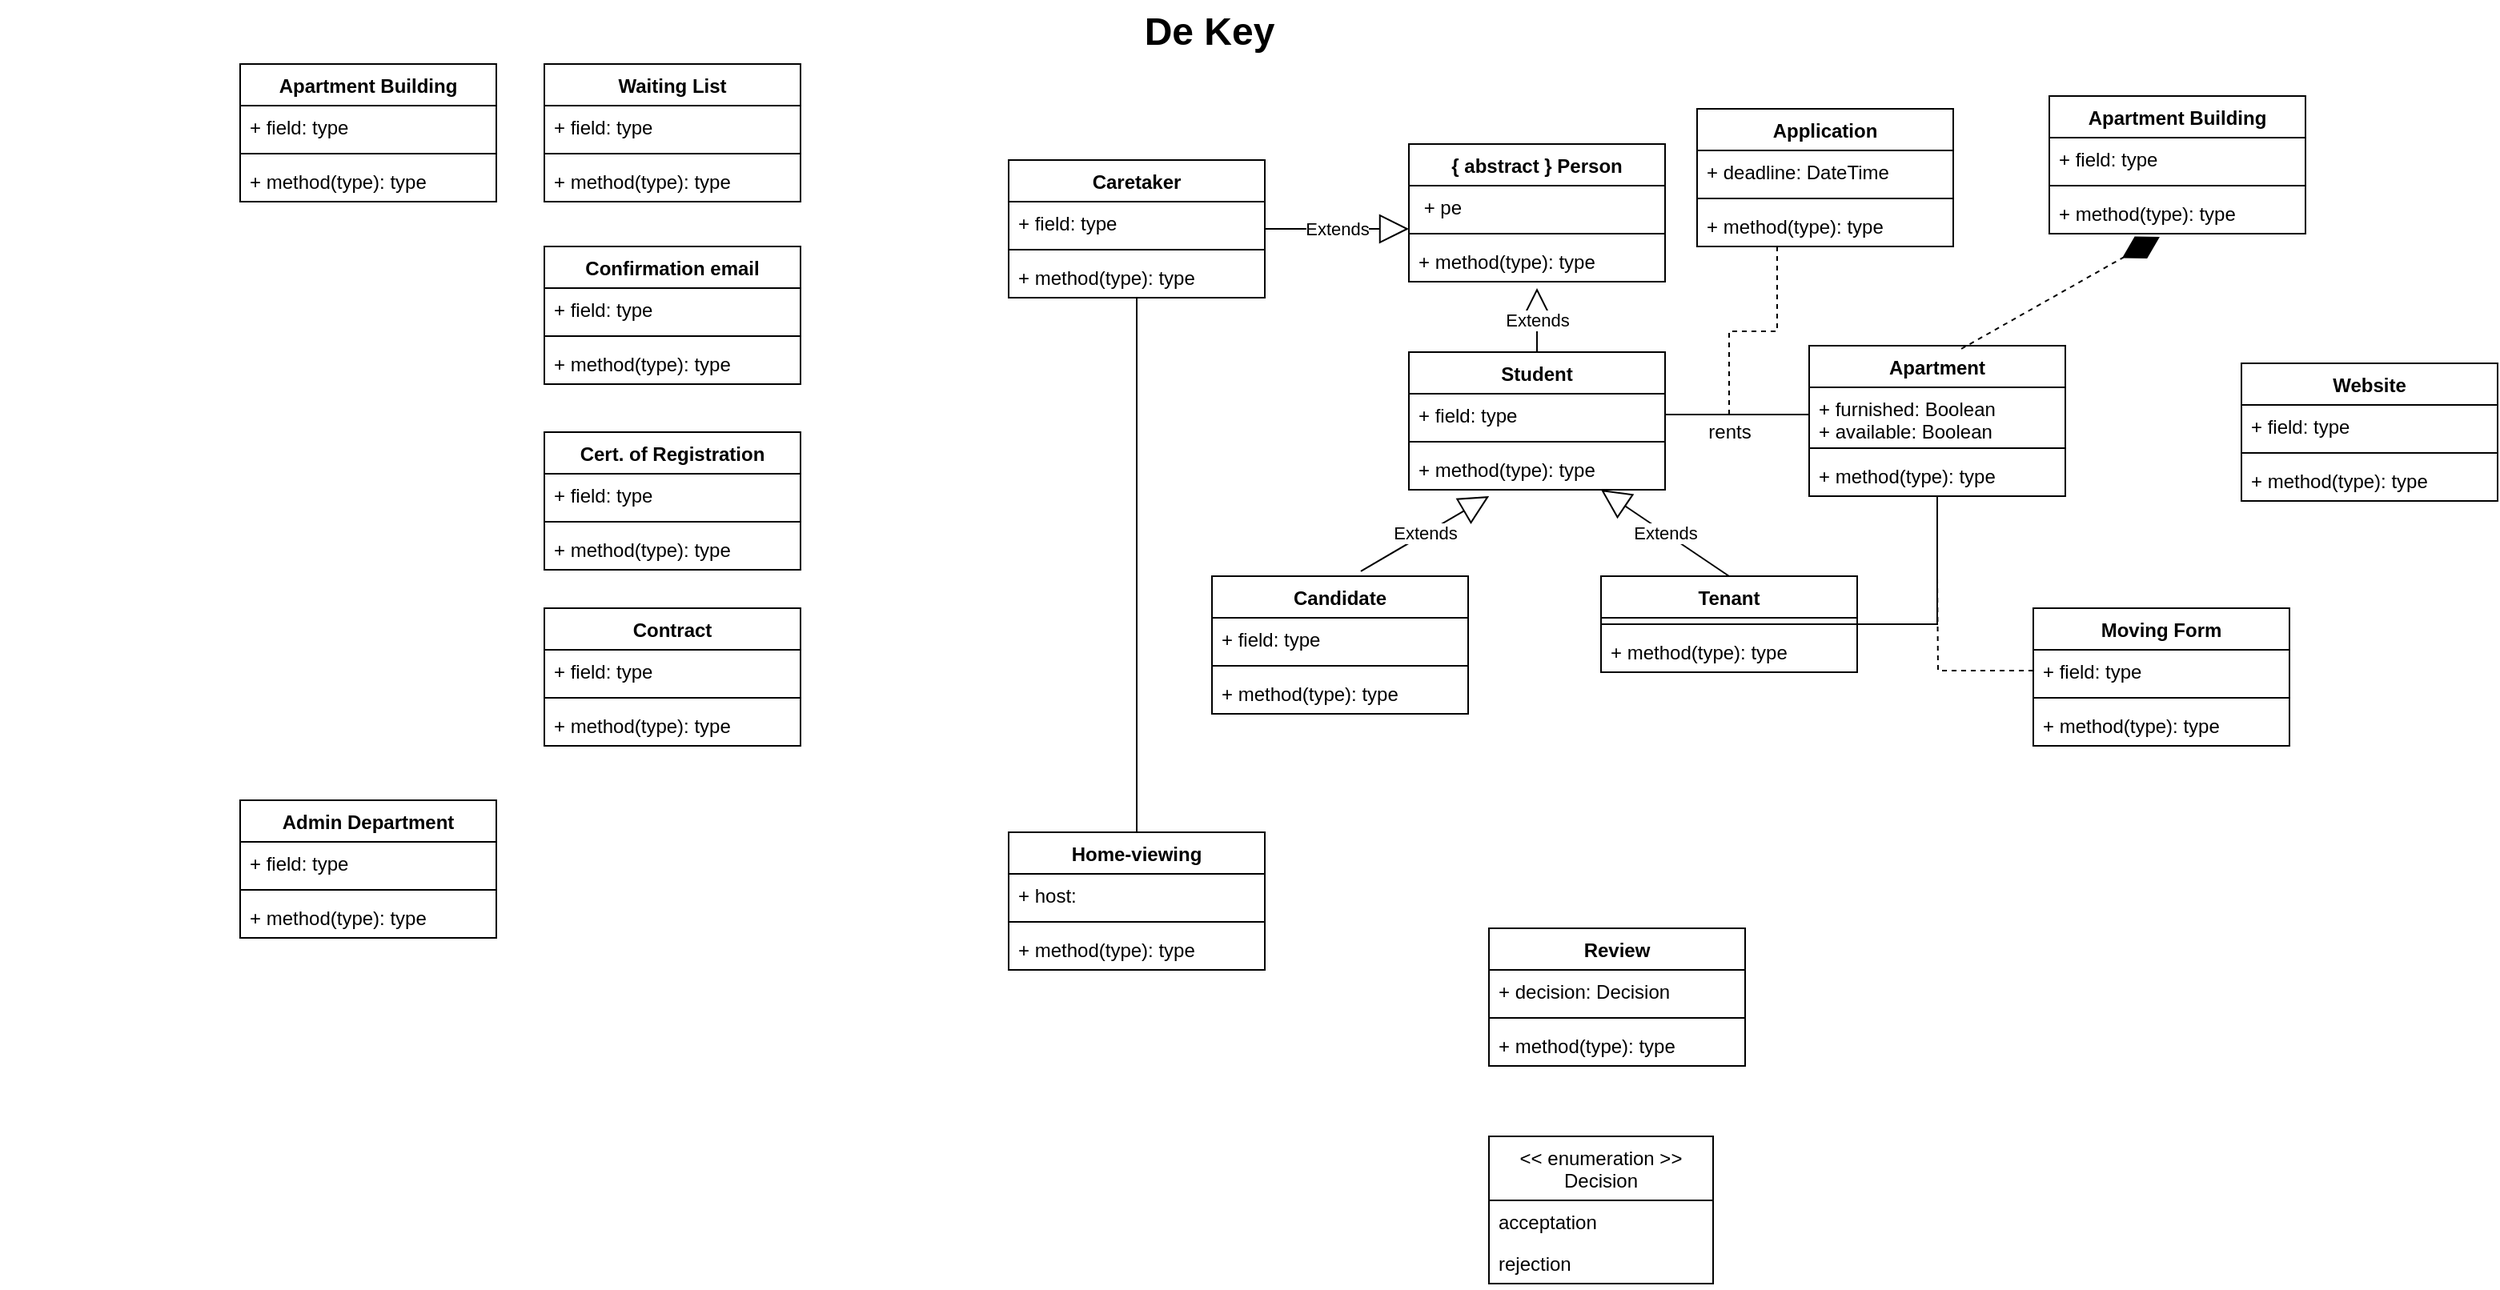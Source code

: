 <mxfile version="16.5.6" type="github">
  <diagram name="Page-1" id="929967ad-93f9-6ef4-fab6-5d389245f69c">
    <mxGraphModel dx="1350" dy="764" grid="1" gridSize="10" guides="1" tooltips="1" connect="1" arrows="1" fold="1" page="1" pageScale="1.5" pageWidth="1169" pageHeight="826" background="none" math="0" shadow="0">
      <root>
        <mxCell id="0" style=";html=1;" />
        <mxCell id="1" style=";html=1;" parent="0" />
        <mxCell id="1672d66443f91eb5-23" value="De Key" style="text;strokeColor=none;fillColor=none;html=1;fontSize=24;fontStyle=1;verticalAlign=middle;align=center;" parent="1" vertex="1">
          <mxGeometry x="120" y="40" width="1510" height="40" as="geometry" />
        </mxCell>
        <mxCell id="bdAG7FjMVBAb1nlMK2Qh-1" value="Apartment Building" style="swimlane;fontStyle=1;align=center;verticalAlign=top;childLayout=stackLayout;horizontal=1;startSize=26;horizontalStack=0;resizeParent=1;resizeParentMax=0;resizeLast=0;collapsible=1;marginBottom=0;" parent="1" vertex="1">
          <mxGeometry x="270" y="80" width="160" height="86" as="geometry" />
        </mxCell>
        <mxCell id="bdAG7FjMVBAb1nlMK2Qh-2" value="+ field: type" style="text;strokeColor=none;fillColor=none;align=left;verticalAlign=top;spacingLeft=4;spacingRight=4;overflow=hidden;rotatable=0;points=[[0,0.5],[1,0.5]];portConstraint=eastwest;" parent="bdAG7FjMVBAb1nlMK2Qh-1" vertex="1">
          <mxGeometry y="26" width="160" height="26" as="geometry" />
        </mxCell>
        <mxCell id="bdAG7FjMVBAb1nlMK2Qh-3" value="" style="line;strokeWidth=1;fillColor=none;align=left;verticalAlign=middle;spacingTop=-1;spacingLeft=3;spacingRight=3;rotatable=0;labelPosition=right;points=[];portConstraint=eastwest;" parent="bdAG7FjMVBAb1nlMK2Qh-1" vertex="1">
          <mxGeometry y="52" width="160" height="8" as="geometry" />
        </mxCell>
        <mxCell id="bdAG7FjMVBAb1nlMK2Qh-4" value="+ method(type): type" style="text;strokeColor=none;fillColor=none;align=left;verticalAlign=top;spacingLeft=4;spacingRight=4;overflow=hidden;rotatable=0;points=[[0,0.5],[1,0.5]];portConstraint=eastwest;" parent="bdAG7FjMVBAb1nlMK2Qh-1" vertex="1">
          <mxGeometry y="60" width="160" height="26" as="geometry" />
        </mxCell>
        <mxCell id="aL0a8O0HyVwf8DMYKESb-1" value="{ abstract } Person" style="swimlane;fontStyle=1;align=center;verticalAlign=top;childLayout=stackLayout;horizontal=1;startSize=26;horizontalStack=0;resizeParent=1;resizeParentMax=0;resizeLast=0;collapsible=1;marginBottom=0;" vertex="1" parent="1">
          <mxGeometry x="1000" y="130" width="160" height="86" as="geometry" />
        </mxCell>
        <mxCell id="aL0a8O0HyVwf8DMYKESb-2" value=" + pe" style="text;strokeColor=none;fillColor=none;align=left;verticalAlign=top;spacingLeft=4;spacingRight=4;overflow=hidden;rotatable=0;points=[[0,0.5],[1,0.5]];portConstraint=eastwest;" vertex="1" parent="aL0a8O0HyVwf8DMYKESb-1">
          <mxGeometry y="26" width="160" height="26" as="geometry" />
        </mxCell>
        <mxCell id="aL0a8O0HyVwf8DMYKESb-3" value="" style="line;strokeWidth=1;fillColor=none;align=left;verticalAlign=middle;spacingTop=-1;spacingLeft=3;spacingRight=3;rotatable=0;labelPosition=right;points=[];portConstraint=eastwest;" vertex="1" parent="aL0a8O0HyVwf8DMYKESb-1">
          <mxGeometry y="52" width="160" height="8" as="geometry" />
        </mxCell>
        <mxCell id="aL0a8O0HyVwf8DMYKESb-4" value="+ method(type): type" style="text;strokeColor=none;fillColor=none;align=left;verticalAlign=top;spacingLeft=4;spacingRight=4;overflow=hidden;rotatable=0;points=[[0,0.5],[1,0.5]];portConstraint=eastwest;" vertex="1" parent="aL0a8O0HyVwf8DMYKESb-1">
          <mxGeometry y="60" width="160" height="26" as="geometry" />
        </mxCell>
        <mxCell id="bdAG7FjMVBAb1nlMK2Qh-5" value="Apartment" style="swimlane;fontStyle=1;align=center;verticalAlign=top;childLayout=stackLayout;horizontal=1;startSize=26;horizontalStack=0;resizeParent=1;resizeParentMax=0;resizeLast=0;collapsible=1;marginBottom=0;" vertex="1" parent="1">
          <mxGeometry x="1250" y="256" width="160" height="94" as="geometry" />
        </mxCell>
        <mxCell id="bdAG7FjMVBAb1nlMK2Qh-6" value="+ furnished: Boolean&#xa;+ available: Boolean&#xa;" style="text;strokeColor=none;fillColor=none;align=left;verticalAlign=top;spacingLeft=4;spacingRight=4;overflow=hidden;rotatable=0;points=[[0,0.5],[1,0.5]];portConstraint=eastwest;" vertex="1" parent="bdAG7FjMVBAb1nlMK2Qh-5">
          <mxGeometry y="26" width="160" height="34" as="geometry" />
        </mxCell>
        <mxCell id="bdAG7FjMVBAb1nlMK2Qh-7" value="" style="line;strokeWidth=1;fillColor=none;align=left;verticalAlign=middle;spacingTop=-1;spacingLeft=3;spacingRight=3;rotatable=0;labelPosition=right;points=[];portConstraint=eastwest;" vertex="1" parent="bdAG7FjMVBAb1nlMK2Qh-5">
          <mxGeometry y="60" width="160" height="8" as="geometry" />
        </mxCell>
        <mxCell id="bdAG7FjMVBAb1nlMK2Qh-8" value="+ method(type): type" style="text;strokeColor=none;fillColor=none;align=left;verticalAlign=top;spacingLeft=4;spacingRight=4;overflow=hidden;rotatable=0;points=[[0,0.5],[1,0.5]];portConstraint=eastwest;" vertex="1" parent="bdAG7FjMVBAb1nlMK2Qh-5">
          <mxGeometry y="68" width="160" height="26" as="geometry" />
        </mxCell>
        <mxCell id="aL0a8O0HyVwf8DMYKESb-5" value="Student" style="swimlane;fontStyle=1;align=center;verticalAlign=top;childLayout=stackLayout;horizontal=1;startSize=26;horizontalStack=0;resizeParent=1;resizeParentMax=0;resizeLast=0;collapsible=1;marginBottom=0;" vertex="1" parent="1">
          <mxGeometry x="1000" y="260" width="160" height="86" as="geometry" />
        </mxCell>
        <mxCell id="aL0a8O0HyVwf8DMYKESb-6" value="+ field: type" style="text;strokeColor=none;fillColor=none;align=left;verticalAlign=top;spacingLeft=4;spacingRight=4;overflow=hidden;rotatable=0;points=[[0,0.5],[1,0.5]];portConstraint=eastwest;" vertex="1" parent="aL0a8O0HyVwf8DMYKESb-5">
          <mxGeometry y="26" width="160" height="26" as="geometry" />
        </mxCell>
        <mxCell id="aL0a8O0HyVwf8DMYKESb-7" value="" style="line;strokeWidth=1;fillColor=none;align=left;verticalAlign=middle;spacingTop=-1;spacingLeft=3;spacingRight=3;rotatable=0;labelPosition=right;points=[];portConstraint=eastwest;" vertex="1" parent="aL0a8O0HyVwf8DMYKESb-5">
          <mxGeometry y="52" width="160" height="8" as="geometry" />
        </mxCell>
        <mxCell id="aL0a8O0HyVwf8DMYKESb-8" value="+ method(type): type" style="text;strokeColor=none;fillColor=none;align=left;verticalAlign=top;spacingLeft=4;spacingRight=4;overflow=hidden;rotatable=0;points=[[0,0.5],[1,0.5]];portConstraint=eastwest;" vertex="1" parent="aL0a8O0HyVwf8DMYKESb-5">
          <mxGeometry y="60" width="160" height="26" as="geometry" />
        </mxCell>
        <mxCell id="bdAG7FjMVBAb1nlMK2Qh-9" value="Website" style="swimlane;fontStyle=1;align=center;verticalAlign=top;childLayout=stackLayout;horizontal=1;startSize=26;horizontalStack=0;resizeParent=1;resizeParentMax=0;resizeLast=0;collapsible=1;marginBottom=0;" vertex="1" parent="1">
          <mxGeometry x="1520" y="267" width="160" height="86" as="geometry" />
        </mxCell>
        <mxCell id="bdAG7FjMVBAb1nlMK2Qh-10" value="+ field: type" style="text;strokeColor=none;fillColor=none;align=left;verticalAlign=top;spacingLeft=4;spacingRight=4;overflow=hidden;rotatable=0;points=[[0,0.5],[1,0.5]];portConstraint=eastwest;" vertex="1" parent="bdAG7FjMVBAb1nlMK2Qh-9">
          <mxGeometry y="26" width="160" height="26" as="geometry" />
        </mxCell>
        <mxCell id="bdAG7FjMVBAb1nlMK2Qh-11" value="" style="line;strokeWidth=1;fillColor=none;align=left;verticalAlign=middle;spacingTop=-1;spacingLeft=3;spacingRight=3;rotatable=0;labelPosition=right;points=[];portConstraint=eastwest;" vertex="1" parent="bdAG7FjMVBAb1nlMK2Qh-9">
          <mxGeometry y="52" width="160" height="8" as="geometry" />
        </mxCell>
        <mxCell id="bdAG7FjMVBAb1nlMK2Qh-12" value="+ method(type): type" style="text;strokeColor=none;fillColor=none;align=left;verticalAlign=top;spacingLeft=4;spacingRight=4;overflow=hidden;rotatable=0;points=[[0,0.5],[1,0.5]];portConstraint=eastwest;" vertex="1" parent="bdAG7FjMVBAb1nlMK2Qh-9">
          <mxGeometry y="60" width="160" height="26" as="geometry" />
        </mxCell>
        <mxCell id="aL0a8O0HyVwf8DMYKESb-9" value="Candidate" style="swimlane;fontStyle=1;align=center;verticalAlign=top;childLayout=stackLayout;horizontal=1;startSize=26;horizontalStack=0;resizeParent=1;resizeParentMax=0;resizeLast=0;collapsible=1;marginBottom=0;" vertex="1" parent="1">
          <mxGeometry x="877" y="400" width="160" height="86" as="geometry" />
        </mxCell>
        <mxCell id="aL0a8O0HyVwf8DMYKESb-10" value="+ field: type" style="text;strokeColor=none;fillColor=none;align=left;verticalAlign=top;spacingLeft=4;spacingRight=4;overflow=hidden;rotatable=0;points=[[0,0.5],[1,0.5]];portConstraint=eastwest;" vertex="1" parent="aL0a8O0HyVwf8DMYKESb-9">
          <mxGeometry y="26" width="160" height="26" as="geometry" />
        </mxCell>
        <mxCell id="aL0a8O0HyVwf8DMYKESb-11" value="" style="line;strokeWidth=1;fillColor=none;align=left;verticalAlign=middle;spacingTop=-1;spacingLeft=3;spacingRight=3;rotatable=0;labelPosition=right;points=[];portConstraint=eastwest;" vertex="1" parent="aL0a8O0HyVwf8DMYKESb-9">
          <mxGeometry y="52" width="160" height="8" as="geometry" />
        </mxCell>
        <mxCell id="aL0a8O0HyVwf8DMYKESb-12" value="+ method(type): type" style="text;strokeColor=none;fillColor=none;align=left;verticalAlign=top;spacingLeft=4;spacingRight=4;overflow=hidden;rotatable=0;points=[[0,0.5],[1,0.5]];portConstraint=eastwest;" vertex="1" parent="aL0a8O0HyVwf8DMYKESb-9">
          <mxGeometry y="60" width="160" height="26" as="geometry" />
        </mxCell>
        <mxCell id="bdAG7FjMVBAb1nlMK2Qh-15" value="Moving Form" style="swimlane;fontStyle=1;align=center;verticalAlign=top;childLayout=stackLayout;horizontal=1;startSize=26;horizontalStack=0;resizeParent=1;resizeParentMax=0;resizeLast=0;collapsible=1;marginBottom=0;" vertex="1" parent="1">
          <mxGeometry x="1390" y="420" width="160" height="86" as="geometry" />
        </mxCell>
        <mxCell id="bdAG7FjMVBAb1nlMK2Qh-16" value="+ field: type" style="text;strokeColor=none;fillColor=none;align=left;verticalAlign=top;spacingLeft=4;spacingRight=4;overflow=hidden;rotatable=0;points=[[0,0.5],[1,0.5]];portConstraint=eastwest;" vertex="1" parent="bdAG7FjMVBAb1nlMK2Qh-15">
          <mxGeometry y="26" width="160" height="26" as="geometry" />
        </mxCell>
        <mxCell id="bdAG7FjMVBAb1nlMK2Qh-17" value="" style="line;strokeWidth=1;fillColor=none;align=left;verticalAlign=middle;spacingTop=-1;spacingLeft=3;spacingRight=3;rotatable=0;labelPosition=right;points=[];portConstraint=eastwest;" vertex="1" parent="bdAG7FjMVBAb1nlMK2Qh-15">
          <mxGeometry y="52" width="160" height="8" as="geometry" />
        </mxCell>
        <mxCell id="bdAG7FjMVBAb1nlMK2Qh-18" value="+ method(type): type" style="text;strokeColor=none;fillColor=none;align=left;verticalAlign=top;spacingLeft=4;spacingRight=4;overflow=hidden;rotatable=0;points=[[0,0.5],[1,0.5]];portConstraint=eastwest;" vertex="1" parent="bdAG7FjMVBAb1nlMK2Qh-15">
          <mxGeometry y="60" width="160" height="26" as="geometry" />
        </mxCell>
        <mxCell id="aL0a8O0HyVwf8DMYKESb-37" style="edgeStyle=orthogonalEdgeStyle;rounded=0;orthogonalLoop=1;jettySize=auto;html=1;exitX=1;exitY=0.5;exitDx=0;exitDy=0;entryX=0.5;entryY=1;entryDx=0;entryDy=0;endArrow=none;endFill=0;" edge="1" parent="1" source="aL0a8O0HyVwf8DMYKESb-13" target="bdAG7FjMVBAb1nlMK2Qh-5">
          <mxGeometry relative="1" as="geometry" />
        </mxCell>
        <mxCell id="aL0a8O0HyVwf8DMYKESb-13" value="Tenant" style="swimlane;fontStyle=1;align=center;verticalAlign=top;childLayout=stackLayout;horizontal=1;startSize=26;horizontalStack=0;resizeParent=1;resizeParentMax=0;resizeLast=0;collapsible=1;marginBottom=0;" vertex="1" parent="1">
          <mxGeometry x="1120" y="400" width="160" height="60" as="geometry" />
        </mxCell>
        <mxCell id="aL0a8O0HyVwf8DMYKESb-15" value="" style="line;strokeWidth=1;fillColor=none;align=left;verticalAlign=middle;spacingTop=-1;spacingLeft=3;spacingRight=3;rotatable=0;labelPosition=right;points=[];portConstraint=eastwest;" vertex="1" parent="aL0a8O0HyVwf8DMYKESb-13">
          <mxGeometry y="26" width="160" height="8" as="geometry" />
        </mxCell>
        <mxCell id="aL0a8O0HyVwf8DMYKESb-16" value="+ method(type): type" style="text;strokeColor=none;fillColor=none;align=left;verticalAlign=top;spacingLeft=4;spacingRight=4;overflow=hidden;rotatable=0;points=[[0,0.5],[1,0.5]];portConstraint=eastwest;" vertex="1" parent="aL0a8O0HyVwf8DMYKESb-13">
          <mxGeometry y="34" width="160" height="26" as="geometry" />
        </mxCell>
        <mxCell id="bdAG7FjMVBAb1nlMK2Qh-19" value="Admin Department" style="swimlane;fontStyle=1;align=center;verticalAlign=top;childLayout=stackLayout;horizontal=1;startSize=26;horizontalStack=0;resizeParent=1;resizeParentMax=0;resizeLast=0;collapsible=1;marginBottom=0;" vertex="1" parent="1">
          <mxGeometry x="270" y="540" width="160" height="86" as="geometry" />
        </mxCell>
        <mxCell id="bdAG7FjMVBAb1nlMK2Qh-20" value="+ field: type" style="text;strokeColor=none;fillColor=none;align=left;verticalAlign=top;spacingLeft=4;spacingRight=4;overflow=hidden;rotatable=0;points=[[0,0.5],[1,0.5]];portConstraint=eastwest;" vertex="1" parent="bdAG7FjMVBAb1nlMK2Qh-19">
          <mxGeometry y="26" width="160" height="26" as="geometry" />
        </mxCell>
        <mxCell id="bdAG7FjMVBAb1nlMK2Qh-21" value="" style="line;strokeWidth=1;fillColor=none;align=left;verticalAlign=middle;spacingTop=-1;spacingLeft=3;spacingRight=3;rotatable=0;labelPosition=right;points=[];portConstraint=eastwest;" vertex="1" parent="bdAG7FjMVBAb1nlMK2Qh-19">
          <mxGeometry y="52" width="160" height="8" as="geometry" />
        </mxCell>
        <mxCell id="bdAG7FjMVBAb1nlMK2Qh-22" value="+ method(type): type" style="text;strokeColor=none;fillColor=none;align=left;verticalAlign=top;spacingLeft=4;spacingRight=4;overflow=hidden;rotatable=0;points=[[0,0.5],[1,0.5]];portConstraint=eastwest;" vertex="1" parent="bdAG7FjMVBAb1nlMK2Qh-19">
          <mxGeometry y="60" width="160" height="26" as="geometry" />
        </mxCell>
        <mxCell id="aL0a8O0HyVwf8DMYKESb-17" value="Caretaker" style="swimlane;fontStyle=1;align=center;verticalAlign=top;childLayout=stackLayout;horizontal=1;startSize=26;horizontalStack=0;resizeParent=1;resizeParentMax=0;resizeLast=0;collapsible=1;marginBottom=0;" vertex="1" parent="1">
          <mxGeometry x="750" y="140" width="160" height="86" as="geometry" />
        </mxCell>
        <mxCell id="aL0a8O0HyVwf8DMYKESb-18" value="+ field: type" style="text;strokeColor=none;fillColor=none;align=left;verticalAlign=top;spacingLeft=4;spacingRight=4;overflow=hidden;rotatable=0;points=[[0,0.5],[1,0.5]];portConstraint=eastwest;" vertex="1" parent="aL0a8O0HyVwf8DMYKESb-17">
          <mxGeometry y="26" width="160" height="26" as="geometry" />
        </mxCell>
        <mxCell id="aL0a8O0HyVwf8DMYKESb-19" value="" style="line;strokeWidth=1;fillColor=none;align=left;verticalAlign=middle;spacingTop=-1;spacingLeft=3;spacingRight=3;rotatable=0;labelPosition=right;points=[];portConstraint=eastwest;" vertex="1" parent="aL0a8O0HyVwf8DMYKESb-17">
          <mxGeometry y="52" width="160" height="8" as="geometry" />
        </mxCell>
        <mxCell id="aL0a8O0HyVwf8DMYKESb-20" value="+ method(type): type" style="text;strokeColor=none;fillColor=none;align=left;verticalAlign=top;spacingLeft=4;spacingRight=4;overflow=hidden;rotatable=0;points=[[0,0.5],[1,0.5]];portConstraint=eastwest;" vertex="1" parent="aL0a8O0HyVwf8DMYKESb-17">
          <mxGeometry y="60" width="160" height="26" as="geometry" />
        </mxCell>
        <mxCell id="aL0a8O0HyVwf8DMYKESb-34" style="edgeStyle=orthogonalEdgeStyle;rounded=0;orthogonalLoop=1;jettySize=auto;html=1;exitX=0.5;exitY=1;exitDx=0;exitDy=0;endArrow=none;endFill=0;dashed=1;" edge="1" parent="1" source="bdAG7FjMVBAb1nlMK2Qh-23">
          <mxGeometry relative="1" as="geometry">
            <mxPoint x="1200" y="300" as="targetPoint" />
            <Array as="points">
              <mxPoint x="1230" y="194" />
              <mxPoint x="1230" y="247" />
              <mxPoint x="1200" y="247" />
            </Array>
          </mxGeometry>
        </mxCell>
        <mxCell id="bdAG7FjMVBAb1nlMK2Qh-23" value="Application" style="swimlane;fontStyle=1;align=center;verticalAlign=top;childLayout=stackLayout;horizontal=1;startSize=26;horizontalStack=0;resizeParent=1;resizeParentMax=0;resizeLast=0;collapsible=1;marginBottom=0;" vertex="1" parent="1">
          <mxGeometry x="1180" y="108" width="160" height="86" as="geometry" />
        </mxCell>
        <mxCell id="bdAG7FjMVBAb1nlMK2Qh-24" value="+ deadline: DateTime" style="text;strokeColor=none;fillColor=none;align=left;verticalAlign=top;spacingLeft=4;spacingRight=4;overflow=hidden;rotatable=0;points=[[0,0.5],[1,0.5]];portConstraint=eastwest;" vertex="1" parent="bdAG7FjMVBAb1nlMK2Qh-23">
          <mxGeometry y="26" width="160" height="26" as="geometry" />
        </mxCell>
        <mxCell id="bdAG7FjMVBAb1nlMK2Qh-25" value="" style="line;strokeWidth=1;fillColor=none;align=left;verticalAlign=middle;spacingTop=-1;spacingLeft=3;spacingRight=3;rotatable=0;labelPosition=right;points=[];portConstraint=eastwest;" vertex="1" parent="bdAG7FjMVBAb1nlMK2Qh-23">
          <mxGeometry y="52" width="160" height="8" as="geometry" />
        </mxCell>
        <mxCell id="bdAG7FjMVBAb1nlMK2Qh-26" value="+ method(type): type" style="text;strokeColor=none;fillColor=none;align=left;verticalAlign=top;spacingLeft=4;spacingRight=4;overflow=hidden;rotatable=0;points=[[0,0.5],[1,0.5]];portConstraint=eastwest;" vertex="1" parent="bdAG7FjMVBAb1nlMK2Qh-23">
          <mxGeometry y="60" width="160" height="26" as="geometry" />
        </mxCell>
        <mxCell id="aL0a8O0HyVwf8DMYKESb-22" value="Extends" style="endArrow=block;endSize=16;endFill=0;html=1;rounded=0;exitX=1;exitY=0.5;exitDx=0;exitDy=0;" edge="1" parent="1" source="aL0a8O0HyVwf8DMYKESb-17">
          <mxGeometry width="160" relative="1" as="geometry">
            <mxPoint x="1260" y="290" as="sourcePoint" />
            <mxPoint x="1000" y="183" as="targetPoint" />
          </mxGeometry>
        </mxCell>
        <mxCell id="bdAG7FjMVBAb1nlMK2Qh-27" value="Apartment Building" style="swimlane;fontStyle=1;align=center;verticalAlign=top;childLayout=stackLayout;horizontal=1;startSize=26;horizontalStack=0;resizeParent=1;resizeParentMax=0;resizeLast=0;collapsible=1;marginBottom=0;" vertex="1" parent="1">
          <mxGeometry x="1400" y="100" width="160" height="86" as="geometry" />
        </mxCell>
        <mxCell id="bdAG7FjMVBAb1nlMK2Qh-28" value="+ field: type" style="text;strokeColor=none;fillColor=none;align=left;verticalAlign=top;spacingLeft=4;spacingRight=4;overflow=hidden;rotatable=0;points=[[0,0.5],[1,0.5]];portConstraint=eastwest;" vertex="1" parent="bdAG7FjMVBAb1nlMK2Qh-27">
          <mxGeometry y="26" width="160" height="26" as="geometry" />
        </mxCell>
        <mxCell id="bdAG7FjMVBAb1nlMK2Qh-29" value="" style="line;strokeWidth=1;fillColor=none;align=left;verticalAlign=middle;spacingTop=-1;spacingLeft=3;spacingRight=3;rotatable=0;labelPosition=right;points=[];portConstraint=eastwest;" vertex="1" parent="bdAG7FjMVBAb1nlMK2Qh-27">
          <mxGeometry y="52" width="160" height="8" as="geometry" />
        </mxCell>
        <mxCell id="bdAG7FjMVBAb1nlMK2Qh-30" value="+ method(type): type" style="text;strokeColor=none;fillColor=none;align=left;verticalAlign=top;spacingLeft=4;spacingRight=4;overflow=hidden;rotatable=0;points=[[0,0.5],[1,0.5]];portConstraint=eastwest;" vertex="1" parent="bdAG7FjMVBAb1nlMK2Qh-27">
          <mxGeometry y="60" width="160" height="26" as="geometry" />
        </mxCell>
        <mxCell id="aL0a8O0HyVwf8DMYKESb-23" value="Extends" style="endArrow=block;endSize=16;endFill=0;html=1;rounded=0;entryX=0.75;entryY=1;entryDx=0;entryDy=0;exitX=0.5;exitY=0;exitDx=0;exitDy=0;" edge="1" parent="1" source="aL0a8O0HyVwf8DMYKESb-13" target="aL0a8O0HyVwf8DMYKESb-5">
          <mxGeometry width="160" relative="1" as="geometry">
            <mxPoint x="1325.04" y="310.99" as="sourcePoint" />
            <mxPoint x="1210" y="310.002" as="targetPoint" />
          </mxGeometry>
        </mxCell>
        <mxCell id="aL0a8O0HyVwf8DMYKESb-39" style="edgeStyle=orthogonalEdgeStyle;rounded=0;orthogonalLoop=1;jettySize=auto;html=1;exitX=0.5;exitY=0;exitDx=0;exitDy=0;entryX=0.5;entryY=1;entryDx=0;entryDy=0;endArrow=none;endFill=0;" edge="1" parent="1" source="bdAG7FjMVBAb1nlMK2Qh-35" target="aL0a8O0HyVwf8DMYKESb-17">
          <mxGeometry relative="1" as="geometry" />
        </mxCell>
        <mxCell id="bdAG7FjMVBAb1nlMK2Qh-35" value="Home-viewing" style="swimlane;fontStyle=1;align=center;verticalAlign=top;childLayout=stackLayout;horizontal=1;startSize=26;horizontalStack=0;resizeParent=1;resizeParentMax=0;resizeLast=0;collapsible=1;marginBottom=0;" vertex="1" parent="1">
          <mxGeometry x="750" y="560" width="160" height="86" as="geometry" />
        </mxCell>
        <mxCell id="bdAG7FjMVBAb1nlMK2Qh-36" value="+ host: " style="text;strokeColor=none;fillColor=none;align=left;verticalAlign=top;spacingLeft=4;spacingRight=4;overflow=hidden;rotatable=0;points=[[0,0.5],[1,0.5]];portConstraint=eastwest;" vertex="1" parent="bdAG7FjMVBAb1nlMK2Qh-35">
          <mxGeometry y="26" width="160" height="26" as="geometry" />
        </mxCell>
        <mxCell id="bdAG7FjMVBAb1nlMK2Qh-37" value="" style="line;strokeWidth=1;fillColor=none;align=left;verticalAlign=middle;spacingTop=-1;spacingLeft=3;spacingRight=3;rotatable=0;labelPosition=right;points=[];portConstraint=eastwest;" vertex="1" parent="bdAG7FjMVBAb1nlMK2Qh-35">
          <mxGeometry y="52" width="160" height="8" as="geometry" />
        </mxCell>
        <mxCell id="bdAG7FjMVBAb1nlMK2Qh-38" value="+ method(type): type" style="text;strokeColor=none;fillColor=none;align=left;verticalAlign=top;spacingLeft=4;spacingRight=4;overflow=hidden;rotatable=0;points=[[0,0.5],[1,0.5]];portConstraint=eastwest;" vertex="1" parent="bdAG7FjMVBAb1nlMK2Qh-35">
          <mxGeometry y="60" width="160" height="26" as="geometry" />
        </mxCell>
        <mxCell id="aL0a8O0HyVwf8DMYKESb-24" value="Extends" style="endArrow=block;endSize=16;endFill=0;html=1;rounded=0;entryX=0.313;entryY=1.154;entryDx=0;entryDy=0;exitX=0.581;exitY=-0.035;exitDx=0;exitDy=0;entryPerimeter=0;exitPerimeter=0;" edge="1" parent="1" source="aL0a8O0HyVwf8DMYKESb-9" target="aL0a8O0HyVwf8DMYKESb-8">
          <mxGeometry width="160" relative="1" as="geometry">
            <mxPoint x="1140" y="424" as="sourcePoint" />
            <mxPoint x="1060" y="370" as="targetPoint" />
          </mxGeometry>
        </mxCell>
        <mxCell id="bdAG7FjMVBAb1nlMK2Qh-39" value="Review" style="swimlane;fontStyle=1;align=center;verticalAlign=top;childLayout=stackLayout;horizontal=1;startSize=26;horizontalStack=0;resizeParent=1;resizeParentMax=0;resizeLast=0;collapsible=1;marginBottom=0;" vertex="1" parent="1">
          <mxGeometry x="1050" y="620" width="160" height="86" as="geometry" />
        </mxCell>
        <mxCell id="bdAG7FjMVBAb1nlMK2Qh-40" value="+ decision: Decision" style="text;strokeColor=none;fillColor=none;align=left;verticalAlign=top;spacingLeft=4;spacingRight=4;overflow=hidden;rotatable=0;points=[[0,0.5],[1,0.5]];portConstraint=eastwest;" vertex="1" parent="bdAG7FjMVBAb1nlMK2Qh-39">
          <mxGeometry y="26" width="160" height="26" as="geometry" />
        </mxCell>
        <mxCell id="bdAG7FjMVBAb1nlMK2Qh-41" value="" style="line;strokeWidth=1;fillColor=none;align=left;verticalAlign=middle;spacingTop=-1;spacingLeft=3;spacingRight=3;rotatable=0;labelPosition=right;points=[];portConstraint=eastwest;" vertex="1" parent="bdAG7FjMVBAb1nlMK2Qh-39">
          <mxGeometry y="52" width="160" height="8" as="geometry" />
        </mxCell>
        <mxCell id="bdAG7FjMVBAb1nlMK2Qh-42" value="+ method(type): type" style="text;strokeColor=none;fillColor=none;align=left;verticalAlign=top;spacingLeft=4;spacingRight=4;overflow=hidden;rotatable=0;points=[[0,0.5],[1,0.5]];portConstraint=eastwest;" vertex="1" parent="bdAG7FjMVBAb1nlMK2Qh-39">
          <mxGeometry y="60" width="160" height="26" as="geometry" />
        </mxCell>
        <mxCell id="aL0a8O0HyVwf8DMYKESb-25" value="Extends" style="endArrow=block;endSize=16;endFill=0;html=1;rounded=0;exitX=0.5;exitY=0;exitDx=0;exitDy=0;" edge="1" parent="1" source="aL0a8O0HyVwf8DMYKESb-5">
          <mxGeometry width="160" relative="1" as="geometry">
            <mxPoint x="1280" y="290" as="sourcePoint" />
            <mxPoint x="1080" y="220" as="targetPoint" />
          </mxGeometry>
        </mxCell>
        <mxCell id="bdAG7FjMVBAb1nlMK2Qh-43" value="Waiting List" style="swimlane;fontStyle=1;align=center;verticalAlign=top;childLayout=stackLayout;horizontal=1;startSize=26;horizontalStack=0;resizeParent=1;resizeParentMax=0;resizeLast=0;collapsible=1;marginBottom=0;" vertex="1" parent="1">
          <mxGeometry x="460" y="80" width="160" height="86" as="geometry" />
        </mxCell>
        <mxCell id="bdAG7FjMVBAb1nlMK2Qh-44" value="+ field: type" style="text;strokeColor=none;fillColor=none;align=left;verticalAlign=top;spacingLeft=4;spacingRight=4;overflow=hidden;rotatable=0;points=[[0,0.5],[1,0.5]];portConstraint=eastwest;" vertex="1" parent="bdAG7FjMVBAb1nlMK2Qh-43">
          <mxGeometry y="26" width="160" height="26" as="geometry" />
        </mxCell>
        <mxCell id="bdAG7FjMVBAb1nlMK2Qh-45" value="" style="line;strokeWidth=1;fillColor=none;align=left;verticalAlign=middle;spacingTop=-1;spacingLeft=3;spacingRight=3;rotatable=0;labelPosition=right;points=[];portConstraint=eastwest;" vertex="1" parent="bdAG7FjMVBAb1nlMK2Qh-43">
          <mxGeometry y="52" width="160" height="8" as="geometry" />
        </mxCell>
        <mxCell id="bdAG7FjMVBAb1nlMK2Qh-46" value="+ method(type): type" style="text;strokeColor=none;fillColor=none;align=left;verticalAlign=top;spacingLeft=4;spacingRight=4;overflow=hidden;rotatable=0;points=[[0,0.5],[1,0.5]];portConstraint=eastwest;" vertex="1" parent="bdAG7FjMVBAb1nlMK2Qh-43">
          <mxGeometry y="60" width="160" height="26" as="geometry" />
        </mxCell>
        <mxCell id="bdAG7FjMVBAb1nlMK2Qh-47" value="Confirmation email" style="swimlane;fontStyle=1;align=center;verticalAlign=top;childLayout=stackLayout;horizontal=1;startSize=26;horizontalStack=0;resizeParent=1;resizeParentMax=0;resizeLast=0;collapsible=1;marginBottom=0;" vertex="1" parent="1">
          <mxGeometry x="460" y="194" width="160" height="86" as="geometry" />
        </mxCell>
        <mxCell id="bdAG7FjMVBAb1nlMK2Qh-48" value="+ field: type" style="text;strokeColor=none;fillColor=none;align=left;verticalAlign=top;spacingLeft=4;spacingRight=4;overflow=hidden;rotatable=0;points=[[0,0.5],[1,0.5]];portConstraint=eastwest;" vertex="1" parent="bdAG7FjMVBAb1nlMK2Qh-47">
          <mxGeometry y="26" width="160" height="26" as="geometry" />
        </mxCell>
        <mxCell id="bdAG7FjMVBAb1nlMK2Qh-49" value="" style="line;strokeWidth=1;fillColor=none;align=left;verticalAlign=middle;spacingTop=-1;spacingLeft=3;spacingRight=3;rotatable=0;labelPosition=right;points=[];portConstraint=eastwest;" vertex="1" parent="bdAG7FjMVBAb1nlMK2Qh-47">
          <mxGeometry y="52" width="160" height="8" as="geometry" />
        </mxCell>
        <mxCell id="bdAG7FjMVBAb1nlMK2Qh-50" value="+ method(type): type" style="text;strokeColor=none;fillColor=none;align=left;verticalAlign=top;spacingLeft=4;spacingRight=4;overflow=hidden;rotatable=0;points=[[0,0.5],[1,0.5]];portConstraint=eastwest;" vertex="1" parent="bdAG7FjMVBAb1nlMK2Qh-47">
          <mxGeometry y="60" width="160" height="26" as="geometry" />
        </mxCell>
        <mxCell id="bdAG7FjMVBAb1nlMK2Qh-51" value="Cert. of Registration" style="swimlane;fontStyle=1;align=center;verticalAlign=top;childLayout=stackLayout;horizontal=1;startSize=26;horizontalStack=0;resizeParent=1;resizeParentMax=0;resizeLast=0;collapsible=1;marginBottom=0;" vertex="1" parent="1">
          <mxGeometry x="460" y="310" width="160" height="86" as="geometry" />
        </mxCell>
        <mxCell id="bdAG7FjMVBAb1nlMK2Qh-52" value="+ field: type" style="text;strokeColor=none;fillColor=none;align=left;verticalAlign=top;spacingLeft=4;spacingRight=4;overflow=hidden;rotatable=0;points=[[0,0.5],[1,0.5]];portConstraint=eastwest;" vertex="1" parent="bdAG7FjMVBAb1nlMK2Qh-51">
          <mxGeometry y="26" width="160" height="26" as="geometry" />
        </mxCell>
        <mxCell id="bdAG7FjMVBAb1nlMK2Qh-53" value="" style="line;strokeWidth=1;fillColor=none;align=left;verticalAlign=middle;spacingTop=-1;spacingLeft=3;spacingRight=3;rotatable=0;labelPosition=right;points=[];portConstraint=eastwest;" vertex="1" parent="bdAG7FjMVBAb1nlMK2Qh-51">
          <mxGeometry y="52" width="160" height="8" as="geometry" />
        </mxCell>
        <mxCell id="bdAG7FjMVBAb1nlMK2Qh-54" value="+ method(type): type" style="text;strokeColor=none;fillColor=none;align=left;verticalAlign=top;spacingLeft=4;spacingRight=4;overflow=hidden;rotatable=0;points=[[0,0.5],[1,0.5]];portConstraint=eastwest;" vertex="1" parent="bdAG7FjMVBAb1nlMK2Qh-51">
          <mxGeometry y="60" width="160" height="26" as="geometry" />
        </mxCell>
        <mxCell id="bdAG7FjMVBAb1nlMK2Qh-55" value="Contract" style="swimlane;fontStyle=1;align=center;verticalAlign=top;childLayout=stackLayout;horizontal=1;startSize=26;horizontalStack=0;resizeParent=1;resizeParentMax=0;resizeLast=0;collapsible=1;marginBottom=0;" vertex="1" parent="1">
          <mxGeometry x="460" y="420" width="160" height="86" as="geometry" />
        </mxCell>
        <mxCell id="bdAG7FjMVBAb1nlMK2Qh-56" value="+ field: type" style="text;strokeColor=none;fillColor=none;align=left;verticalAlign=top;spacingLeft=4;spacingRight=4;overflow=hidden;rotatable=0;points=[[0,0.5],[1,0.5]];portConstraint=eastwest;" vertex="1" parent="bdAG7FjMVBAb1nlMK2Qh-55">
          <mxGeometry y="26" width="160" height="26" as="geometry" />
        </mxCell>
        <mxCell id="bdAG7FjMVBAb1nlMK2Qh-57" value="" style="line;strokeWidth=1;fillColor=none;align=left;verticalAlign=middle;spacingTop=-1;spacingLeft=3;spacingRight=3;rotatable=0;labelPosition=right;points=[];portConstraint=eastwest;" vertex="1" parent="bdAG7FjMVBAb1nlMK2Qh-55">
          <mxGeometry y="52" width="160" height="8" as="geometry" />
        </mxCell>
        <mxCell id="bdAG7FjMVBAb1nlMK2Qh-58" value="+ method(type): type" style="text;strokeColor=none;fillColor=none;align=left;verticalAlign=top;spacingLeft=4;spacingRight=4;overflow=hidden;rotatable=0;points=[[0,0.5],[1,0.5]];portConstraint=eastwest;" vertex="1" parent="bdAG7FjMVBAb1nlMK2Qh-55">
          <mxGeometry y="60" width="160" height="26" as="geometry" />
        </mxCell>
        <mxCell id="aL0a8O0HyVwf8DMYKESb-26" value="&lt;&lt; enumeration &gt;&gt;&#xa;Decision" style="swimlane;fontStyle=0;childLayout=stackLayout;horizontal=1;startSize=40;fillColor=none;horizontalStack=0;resizeParent=1;resizeParentMax=0;resizeLast=0;collapsible=1;marginBottom=0;" vertex="1" parent="1">
          <mxGeometry x="1050" y="750" width="140" height="92" as="geometry" />
        </mxCell>
        <mxCell id="aL0a8O0HyVwf8DMYKESb-27" value="acceptation" style="text;strokeColor=none;fillColor=none;align=left;verticalAlign=top;spacingLeft=4;spacingRight=4;overflow=hidden;rotatable=0;points=[[0,0.5],[1,0.5]];portConstraint=eastwest;" vertex="1" parent="aL0a8O0HyVwf8DMYKESb-26">
          <mxGeometry y="40" width="140" height="26" as="geometry" />
        </mxCell>
        <mxCell id="aL0a8O0HyVwf8DMYKESb-28" value="rejection" style="text;strokeColor=none;fillColor=none;align=left;verticalAlign=top;spacingLeft=4;spacingRight=4;overflow=hidden;rotatable=0;points=[[0,0.5],[1,0.5]];portConstraint=eastwest;" vertex="1" parent="aL0a8O0HyVwf8DMYKESb-26">
          <mxGeometry y="66" width="140" height="26" as="geometry" />
        </mxCell>
        <mxCell id="aL0a8O0HyVwf8DMYKESb-33" style="edgeStyle=orthogonalEdgeStyle;rounded=0;orthogonalLoop=1;jettySize=auto;html=1;exitX=1;exitY=0.5;exitDx=0;exitDy=0;entryX=0;entryY=0.5;entryDx=0;entryDy=0;endArrow=none;endFill=0;" edge="1" parent="1" source="aL0a8O0HyVwf8DMYKESb-6" target="bdAG7FjMVBAb1nlMK2Qh-6">
          <mxGeometry relative="1" as="geometry" />
        </mxCell>
        <mxCell id="aL0a8O0HyVwf8DMYKESb-35" value="rents" style="text;html=1;align=center;verticalAlign=middle;resizable=0;points=[];autosize=1;strokeColor=none;fillColor=none;" vertex="1" parent="1">
          <mxGeometry x="1180" y="300" width="40" height="20" as="geometry" />
        </mxCell>
        <mxCell id="aL0a8O0HyVwf8DMYKESb-36" value="" style="endArrow=diamondThin;endFill=1;endSize=24;html=1;rounded=0;dashed=1;exitX=0.594;exitY=0.021;exitDx=0;exitDy=0;exitPerimeter=0;entryX=0.431;entryY=1.077;entryDx=0;entryDy=0;entryPerimeter=0;" edge="1" parent="1" source="bdAG7FjMVBAb1nlMK2Qh-5" target="bdAG7FjMVBAb1nlMK2Qh-30">
          <mxGeometry width="160" relative="1" as="geometry">
            <mxPoint x="1060" y="270" as="sourcePoint" />
            <mxPoint x="1220" y="270" as="targetPoint" />
          </mxGeometry>
        </mxCell>
        <mxCell id="aL0a8O0HyVwf8DMYKESb-38" style="edgeStyle=orthogonalEdgeStyle;rounded=0;orthogonalLoop=1;jettySize=auto;html=1;exitX=0;exitY=0.5;exitDx=0;exitDy=0;endArrow=none;endFill=0;dashed=1;" edge="1" parent="1" source="bdAG7FjMVBAb1nlMK2Qh-16">
          <mxGeometry relative="1" as="geometry">
            <mxPoint x="1330" y="400" as="targetPoint" />
          </mxGeometry>
        </mxCell>
      </root>
    </mxGraphModel>
  </diagram>
</mxfile>
